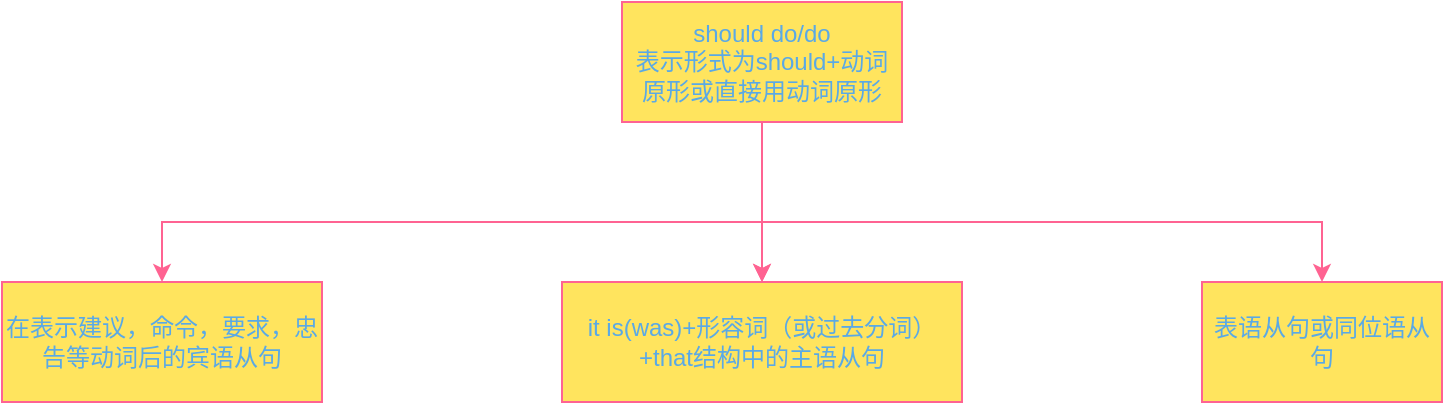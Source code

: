 <mxfile version="21.5.0" type="device">
  <diagram name="第 1 页" id="otjA5uBS9OqRL6xHw9S9">
    <mxGraphModel dx="810" dy="469" grid="1" gridSize="10" guides="1" tooltips="1" connect="1" arrows="1" fold="1" page="1" pageScale="1" pageWidth="827" pageHeight="1169" math="0" shadow="0">
      <root>
        <mxCell id="0" />
        <mxCell id="1" parent="0" />
        <mxCell id="MWOOYPoP0CNrA04uUIKl-7" value="" style="edgeStyle=orthogonalEdgeStyle;rounded=0;orthogonalLoop=1;jettySize=auto;html=1;strokeColor=#FF6392;fontColor=#5AA9E6;fillColor=#FFE45E;" edge="1" parent="1" source="MWOOYPoP0CNrA04uUIKl-2" target="MWOOYPoP0CNrA04uUIKl-5">
          <mxGeometry relative="1" as="geometry" />
        </mxCell>
        <mxCell id="MWOOYPoP0CNrA04uUIKl-8" value="" style="edgeStyle=orthogonalEdgeStyle;rounded=0;orthogonalLoop=1;jettySize=auto;html=1;strokeColor=#FF6392;fontColor=#5AA9E6;fillColor=#FFE45E;" edge="1" parent="1" source="MWOOYPoP0CNrA04uUIKl-2" target="MWOOYPoP0CNrA04uUIKl-5">
          <mxGeometry relative="1" as="geometry" />
        </mxCell>
        <mxCell id="MWOOYPoP0CNrA04uUIKl-12" value="" style="edgeStyle=orthogonalEdgeStyle;rounded=0;orthogonalLoop=1;jettySize=auto;html=1;strokeColor=#FF6392;fontColor=#5AA9E6;fillColor=#FFE45E;" edge="1" parent="1" source="MWOOYPoP0CNrA04uUIKl-2" target="MWOOYPoP0CNrA04uUIKl-11">
          <mxGeometry relative="1" as="geometry">
            <Array as="points">
              <mxPoint x="380" y="170" />
              <mxPoint x="660" y="170" />
            </Array>
          </mxGeometry>
        </mxCell>
        <mxCell id="MWOOYPoP0CNrA04uUIKl-2" value="should do/do&lt;br&gt;表示形式为should+动词原形或直接用动词原形" style="rounded=0;whiteSpace=wrap;html=1;strokeColor=#FF6392;fontColor=#5AA9E6;fillColor=#FFE45E;" vertex="1" parent="1">
          <mxGeometry x="310" y="60" width="140" height="60" as="geometry" />
        </mxCell>
        <mxCell id="MWOOYPoP0CNrA04uUIKl-5" value="it is(was)+形容词（或过去分词）+that结构中的主语从句" style="rounded=0;whiteSpace=wrap;html=1;strokeColor=#FF6392;fontColor=#5AA9E6;fillColor=#FFE45E;" vertex="1" parent="1">
          <mxGeometry x="280" y="200" width="200" height="60" as="geometry" />
        </mxCell>
        <mxCell id="MWOOYPoP0CNrA04uUIKl-11" value="表语从句或同位语从句" style="rounded=0;whiteSpace=wrap;html=1;strokeColor=#FF6392;fontColor=#5AA9E6;fillColor=#FFE45E;" vertex="1" parent="1">
          <mxGeometry x="600" y="200" width="120" height="60" as="geometry" />
        </mxCell>
        <mxCell id="MWOOYPoP0CNrA04uUIKl-13" value="" style="edgeStyle=orthogonalEdgeStyle;rounded=0;orthogonalLoop=1;jettySize=auto;html=1;strokeColor=#FF6392;fontColor=#5AA9E6;fillColor=#FFE45E;" edge="1" parent="1" target="MWOOYPoP0CNrA04uUIKl-3">
          <mxGeometry relative="1" as="geometry">
            <mxPoint x="390" y="120" as="sourcePoint" />
            <mxPoint x="100" y="230" as="targetPoint" />
            <Array as="points">
              <mxPoint x="380" y="120" />
              <mxPoint x="380" y="170" />
              <mxPoint x="80" y="170" />
            </Array>
          </mxGeometry>
        </mxCell>
        <mxCell id="MWOOYPoP0CNrA04uUIKl-3" value="在表示建议，命令，要求，忠告等动词后的宾语从句" style="rounded=0;whiteSpace=wrap;html=1;strokeColor=#FF6392;fontColor=#5AA9E6;fillColor=#FFE45E;" vertex="1" parent="1">
          <mxGeometry y="200" width="160" height="60" as="geometry" />
        </mxCell>
      </root>
    </mxGraphModel>
  </diagram>
</mxfile>
